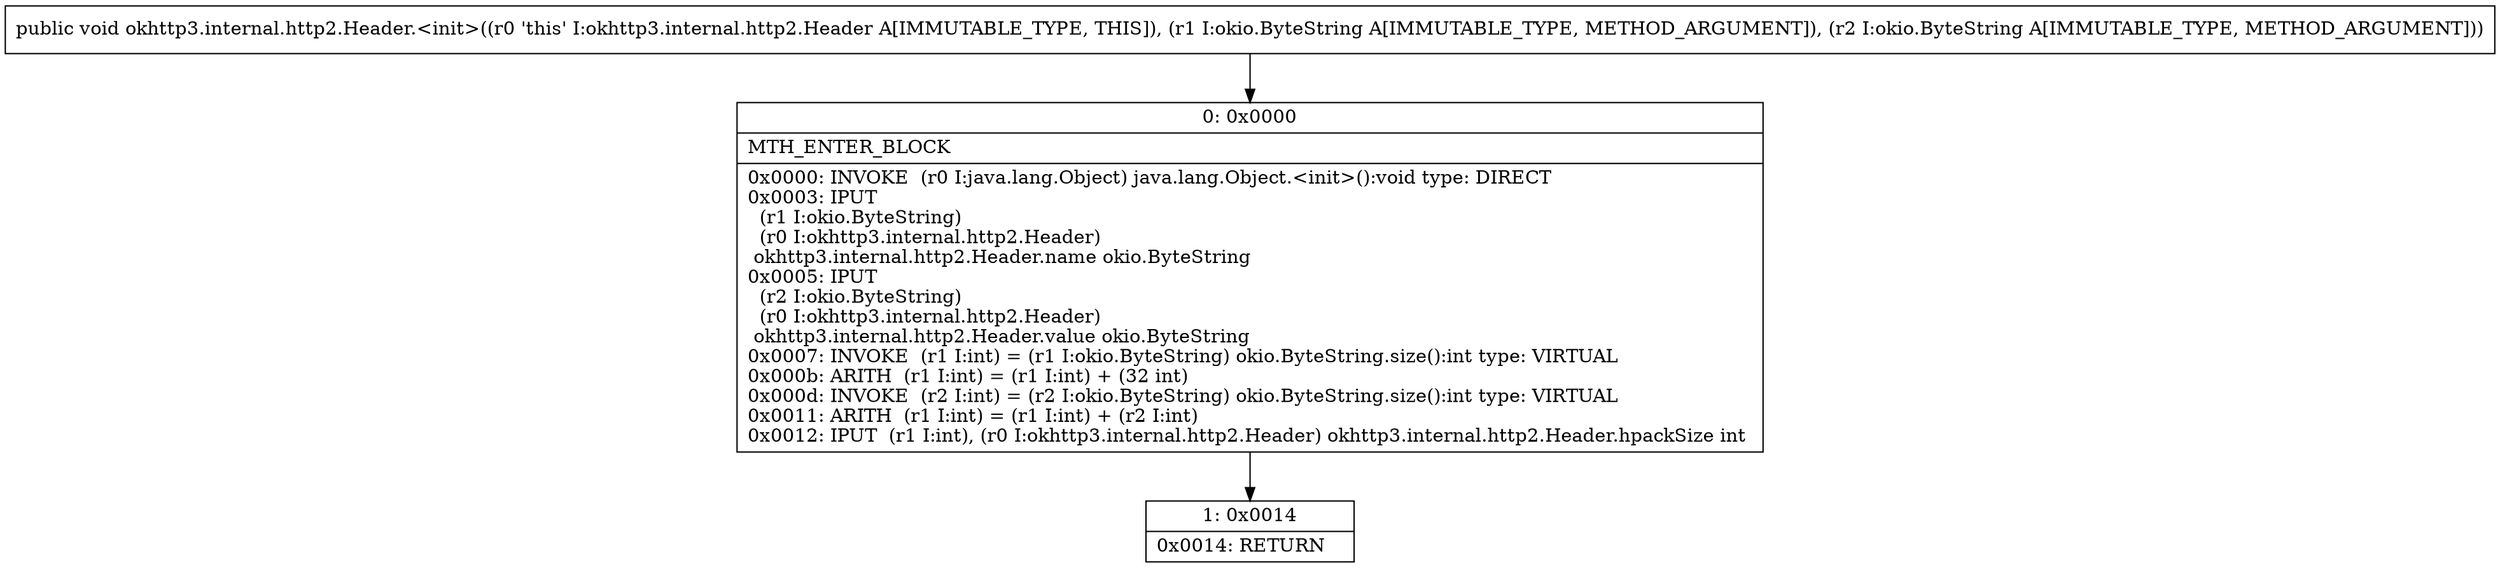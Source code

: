 digraph "CFG forokhttp3.internal.http2.Header.\<init\>(Lokio\/ByteString;Lokio\/ByteString;)V" {
Node_0 [shape=record,label="{0\:\ 0x0000|MTH_ENTER_BLOCK\l|0x0000: INVOKE  (r0 I:java.lang.Object) java.lang.Object.\<init\>():void type: DIRECT \l0x0003: IPUT  \l  (r1 I:okio.ByteString)\l  (r0 I:okhttp3.internal.http2.Header)\l okhttp3.internal.http2.Header.name okio.ByteString \l0x0005: IPUT  \l  (r2 I:okio.ByteString)\l  (r0 I:okhttp3.internal.http2.Header)\l okhttp3.internal.http2.Header.value okio.ByteString \l0x0007: INVOKE  (r1 I:int) = (r1 I:okio.ByteString) okio.ByteString.size():int type: VIRTUAL \l0x000b: ARITH  (r1 I:int) = (r1 I:int) + (32 int) \l0x000d: INVOKE  (r2 I:int) = (r2 I:okio.ByteString) okio.ByteString.size():int type: VIRTUAL \l0x0011: ARITH  (r1 I:int) = (r1 I:int) + (r2 I:int) \l0x0012: IPUT  (r1 I:int), (r0 I:okhttp3.internal.http2.Header) okhttp3.internal.http2.Header.hpackSize int \l}"];
Node_1 [shape=record,label="{1\:\ 0x0014|0x0014: RETURN   \l}"];
MethodNode[shape=record,label="{public void okhttp3.internal.http2.Header.\<init\>((r0 'this' I:okhttp3.internal.http2.Header A[IMMUTABLE_TYPE, THIS]), (r1 I:okio.ByteString A[IMMUTABLE_TYPE, METHOD_ARGUMENT]), (r2 I:okio.ByteString A[IMMUTABLE_TYPE, METHOD_ARGUMENT])) }"];
MethodNode -> Node_0;
Node_0 -> Node_1;
}

